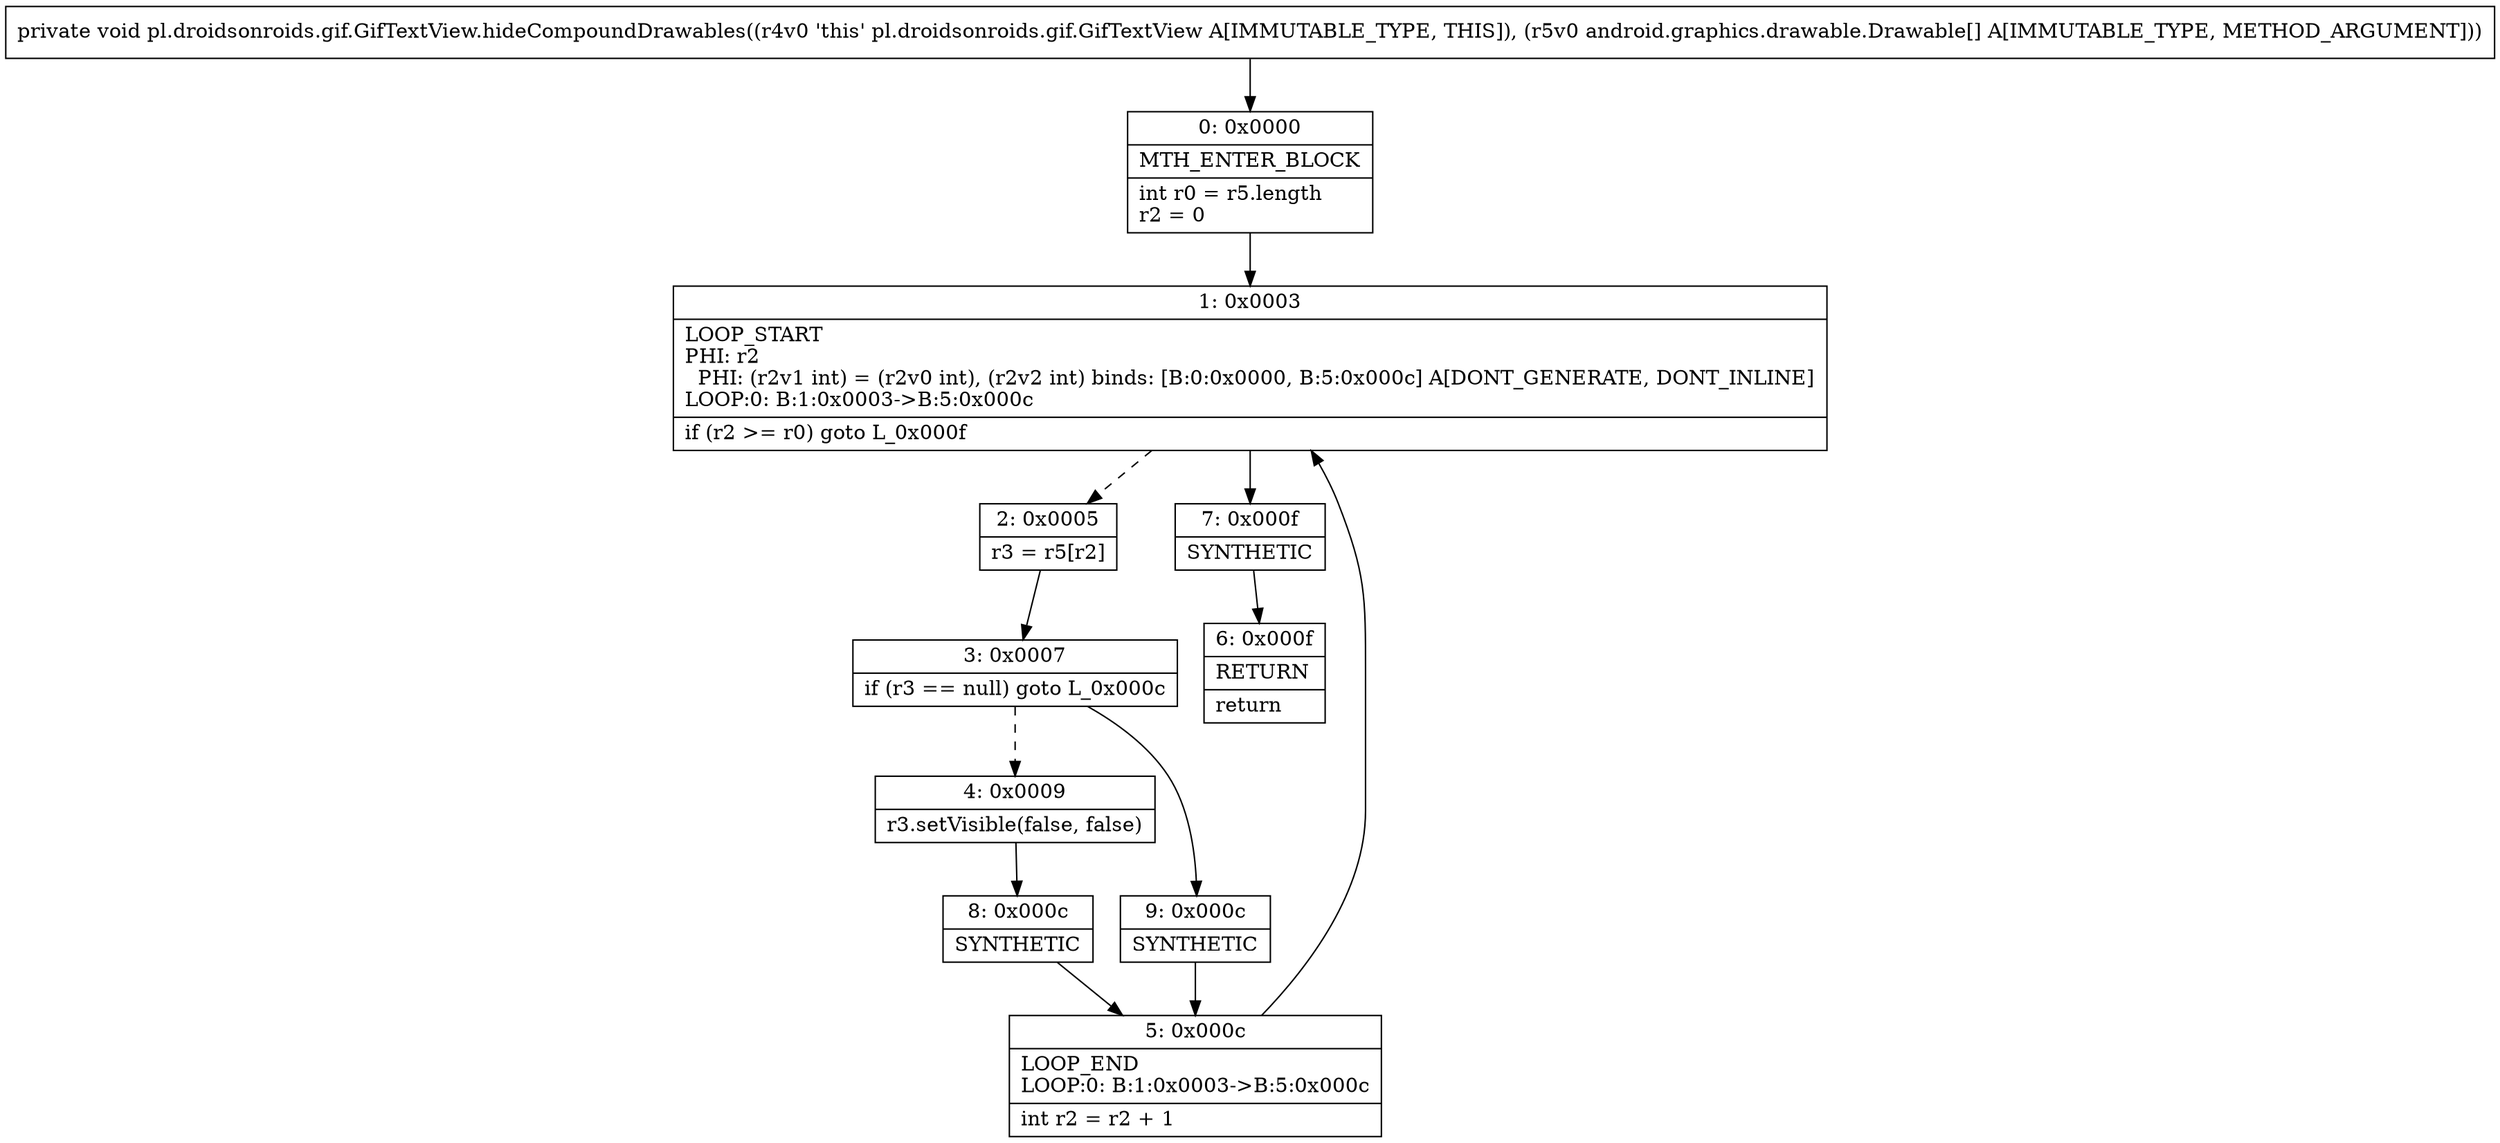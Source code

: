digraph "CFG forpl.droidsonroids.gif.GifTextView.hideCompoundDrawables([Landroid\/graphics\/drawable\/Drawable;)V" {
Node_0 [shape=record,label="{0\:\ 0x0000|MTH_ENTER_BLOCK\l|int r0 = r5.length\lr2 = 0\l}"];
Node_1 [shape=record,label="{1\:\ 0x0003|LOOP_START\lPHI: r2 \l  PHI: (r2v1 int) = (r2v0 int), (r2v2 int) binds: [B:0:0x0000, B:5:0x000c] A[DONT_GENERATE, DONT_INLINE]\lLOOP:0: B:1:0x0003\-\>B:5:0x000c\l|if (r2 \>= r0) goto L_0x000f\l}"];
Node_2 [shape=record,label="{2\:\ 0x0005|r3 = r5[r2]\l}"];
Node_3 [shape=record,label="{3\:\ 0x0007|if (r3 == null) goto L_0x000c\l}"];
Node_4 [shape=record,label="{4\:\ 0x0009|r3.setVisible(false, false)\l}"];
Node_5 [shape=record,label="{5\:\ 0x000c|LOOP_END\lLOOP:0: B:1:0x0003\-\>B:5:0x000c\l|int r2 = r2 + 1\l}"];
Node_6 [shape=record,label="{6\:\ 0x000f|RETURN\l|return\l}"];
Node_7 [shape=record,label="{7\:\ 0x000f|SYNTHETIC\l}"];
Node_8 [shape=record,label="{8\:\ 0x000c|SYNTHETIC\l}"];
Node_9 [shape=record,label="{9\:\ 0x000c|SYNTHETIC\l}"];
MethodNode[shape=record,label="{private void pl.droidsonroids.gif.GifTextView.hideCompoundDrawables((r4v0 'this' pl.droidsonroids.gif.GifTextView A[IMMUTABLE_TYPE, THIS]), (r5v0 android.graphics.drawable.Drawable[] A[IMMUTABLE_TYPE, METHOD_ARGUMENT])) }"];
MethodNode -> Node_0;
Node_0 -> Node_1;
Node_1 -> Node_2[style=dashed];
Node_1 -> Node_7;
Node_2 -> Node_3;
Node_3 -> Node_4[style=dashed];
Node_3 -> Node_9;
Node_4 -> Node_8;
Node_5 -> Node_1;
Node_7 -> Node_6;
Node_8 -> Node_5;
Node_9 -> Node_5;
}

